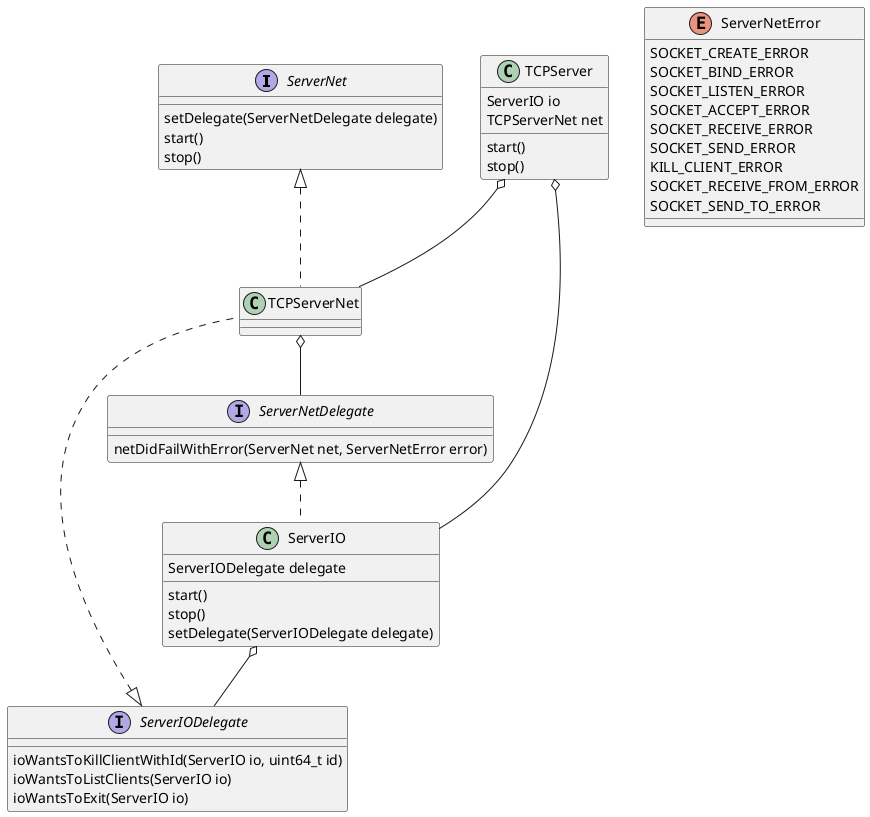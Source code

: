 @startuml

interface ServerNet {
setDelegate(ServerNetDelegate delegate)
start()
stop()
}

enum ServerNetError {
SOCKET_CREATE_ERROR
SOCKET_BIND_ERROR
SOCKET_LISTEN_ERROR
SOCKET_ACCEPT_ERROR
SOCKET_RECEIVE_ERROR
SOCKET_SEND_ERROR
KILL_CLIENT_ERROR
SOCKET_RECEIVE_FROM_ERROR
SOCKET_SEND_TO_ERROR
}

interface ServerNetDelegate {
netDidFailWithError(ServerNet net, ServerNetError error)
}

interface ServerIODelegate {
ioWantsToKillClientWithId(ServerIO io, uint64_t id)
ioWantsToListClients(ServerIO io)
ioWantsToExit(ServerIO io)
}

class TCPServer {
ServerIO io
TCPServerNet net
start()
stop()
}

class ServerIO {
ServerIODelegate delegate
start()
stop()
setDelegate(ServerIODelegate delegate)
}

TCPServer o-- ServerIO
ServerIO o-- ServerIODelegate
ServerNetDelegate <|.. ServerIO
TCPServer o-- TCPServerNet
TCPServerNet o-- ServerNetDelegate
ServerNet <|.. TCPServerNet
ServerIODelegate <|.. TCPServerNet

@enduml

